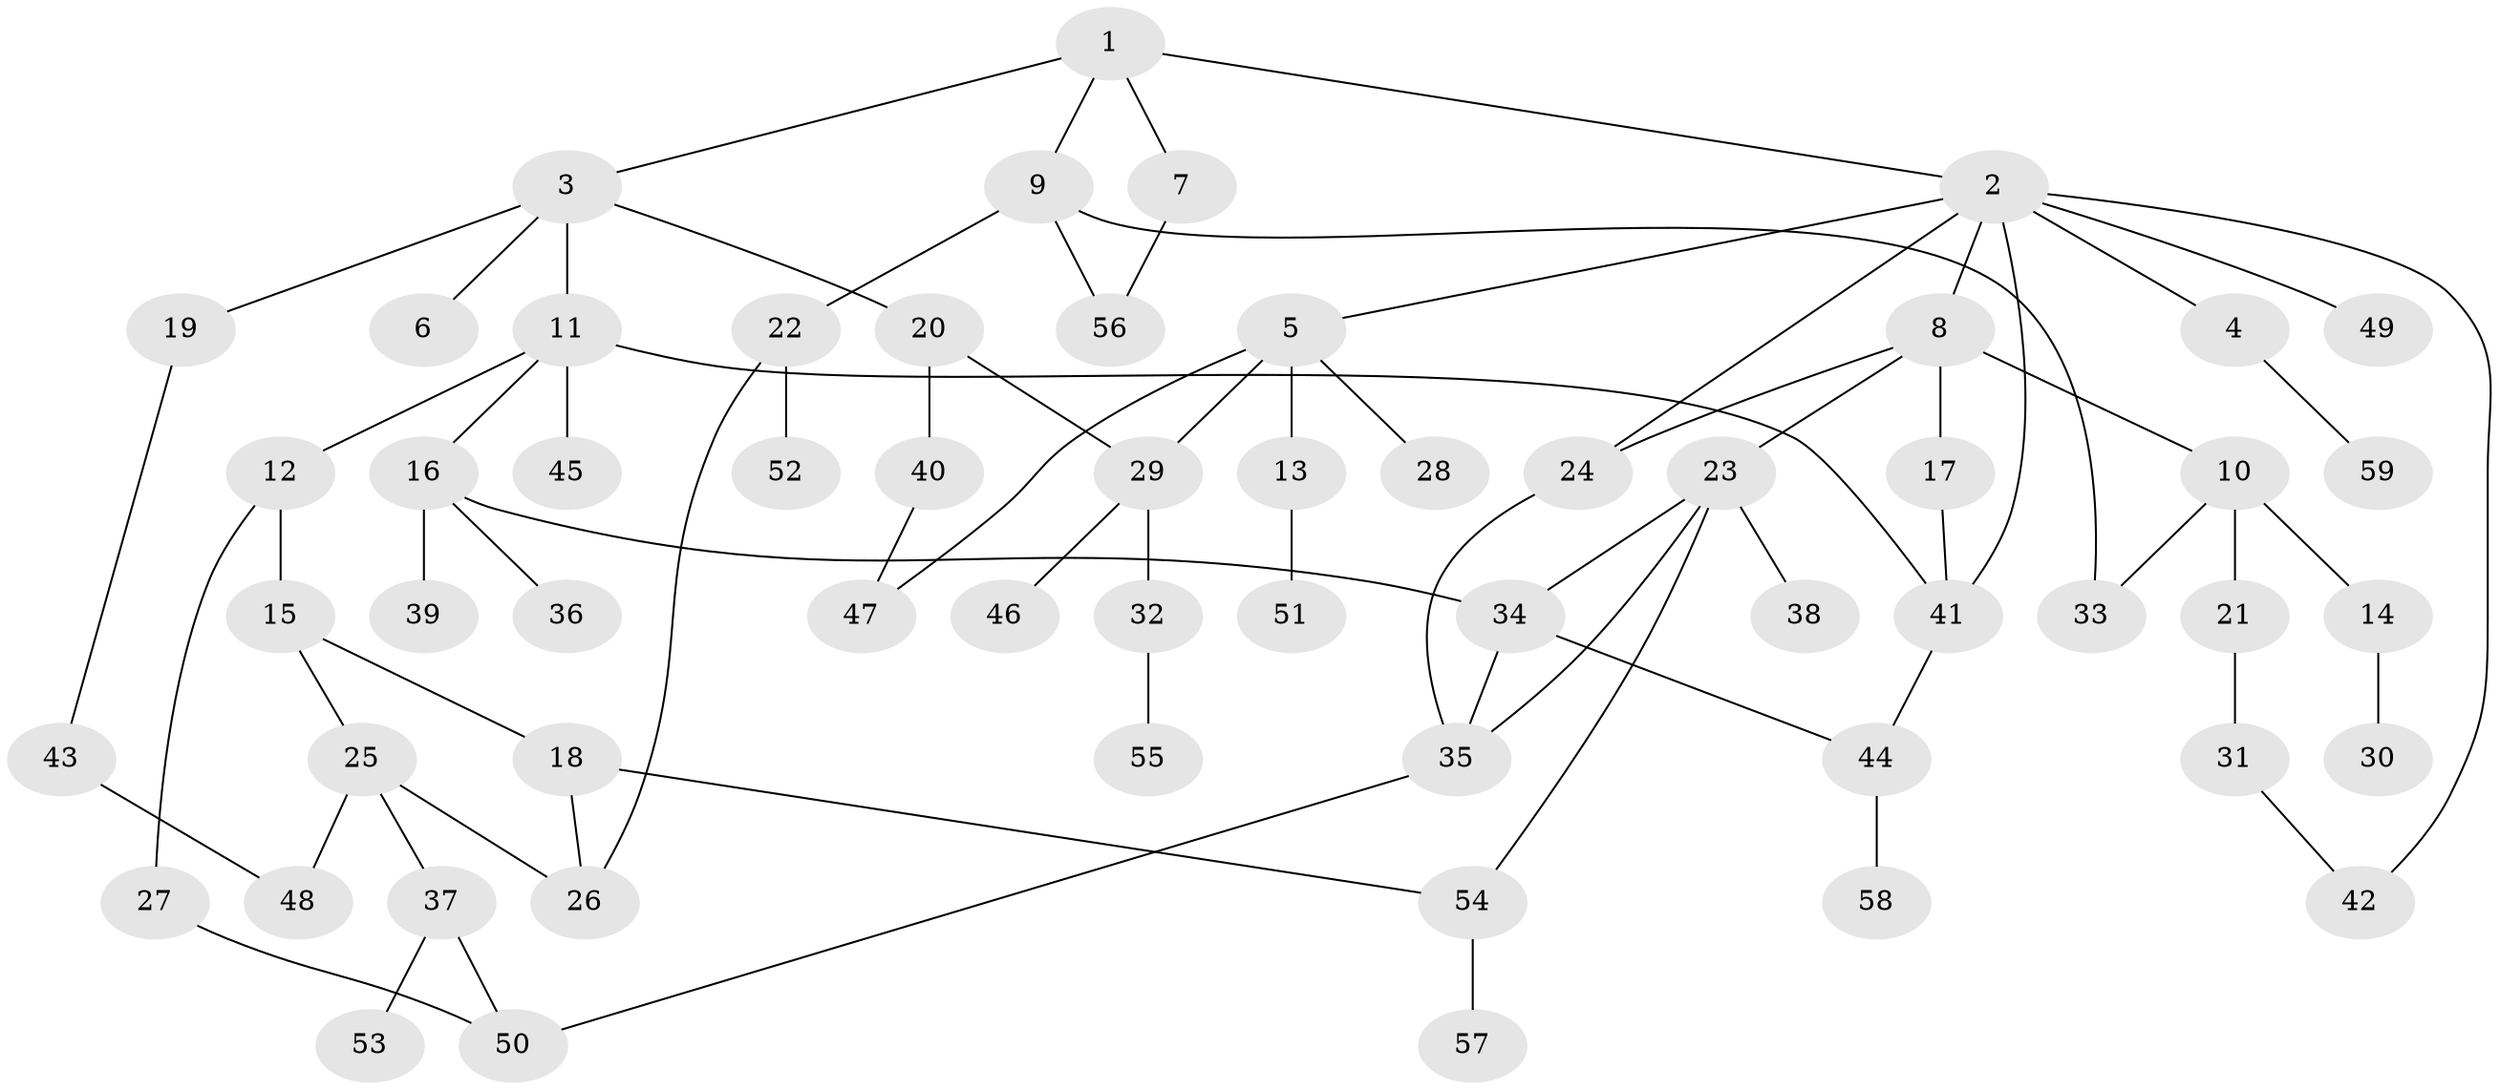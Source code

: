 // coarse degree distribution, {5: 0.13513513513513514, 6: 0.02702702702702703, 4: 0.16216216216216217, 1: 0.2972972972972973, 3: 0.16216216216216217, 2: 0.21621621621621623}
// Generated by graph-tools (version 1.1) at 2025/41/03/06/25 10:41:28]
// undirected, 59 vertices, 76 edges
graph export_dot {
graph [start="1"]
  node [color=gray90,style=filled];
  1;
  2;
  3;
  4;
  5;
  6;
  7;
  8;
  9;
  10;
  11;
  12;
  13;
  14;
  15;
  16;
  17;
  18;
  19;
  20;
  21;
  22;
  23;
  24;
  25;
  26;
  27;
  28;
  29;
  30;
  31;
  32;
  33;
  34;
  35;
  36;
  37;
  38;
  39;
  40;
  41;
  42;
  43;
  44;
  45;
  46;
  47;
  48;
  49;
  50;
  51;
  52;
  53;
  54;
  55;
  56;
  57;
  58;
  59;
  1 -- 2;
  1 -- 3;
  1 -- 7;
  1 -- 9;
  2 -- 4;
  2 -- 5;
  2 -- 8;
  2 -- 24;
  2 -- 41;
  2 -- 49;
  2 -- 42;
  3 -- 6;
  3 -- 11;
  3 -- 19;
  3 -- 20;
  4 -- 59;
  5 -- 13;
  5 -- 28;
  5 -- 47;
  5 -- 29;
  7 -- 56;
  8 -- 10;
  8 -- 17;
  8 -- 23;
  8 -- 24;
  9 -- 22;
  9 -- 33;
  9 -- 56;
  10 -- 14;
  10 -- 21;
  10 -- 33;
  11 -- 12;
  11 -- 16;
  11 -- 45;
  11 -- 41;
  12 -- 15;
  12 -- 27;
  13 -- 51;
  14 -- 30;
  15 -- 18;
  15 -- 25;
  16 -- 36;
  16 -- 39;
  16 -- 34;
  17 -- 41;
  18 -- 26;
  18 -- 54;
  19 -- 43;
  20 -- 29;
  20 -- 40;
  21 -- 31;
  22 -- 52;
  22 -- 26;
  23 -- 34;
  23 -- 35;
  23 -- 38;
  23 -- 54;
  24 -- 35;
  25 -- 26;
  25 -- 37;
  25 -- 48;
  27 -- 50;
  29 -- 32;
  29 -- 46;
  31 -- 42;
  32 -- 55;
  34 -- 44;
  34 -- 35;
  35 -- 50;
  37 -- 53;
  37 -- 50;
  40 -- 47;
  41 -- 44;
  43 -- 48;
  44 -- 58;
  54 -- 57;
}
